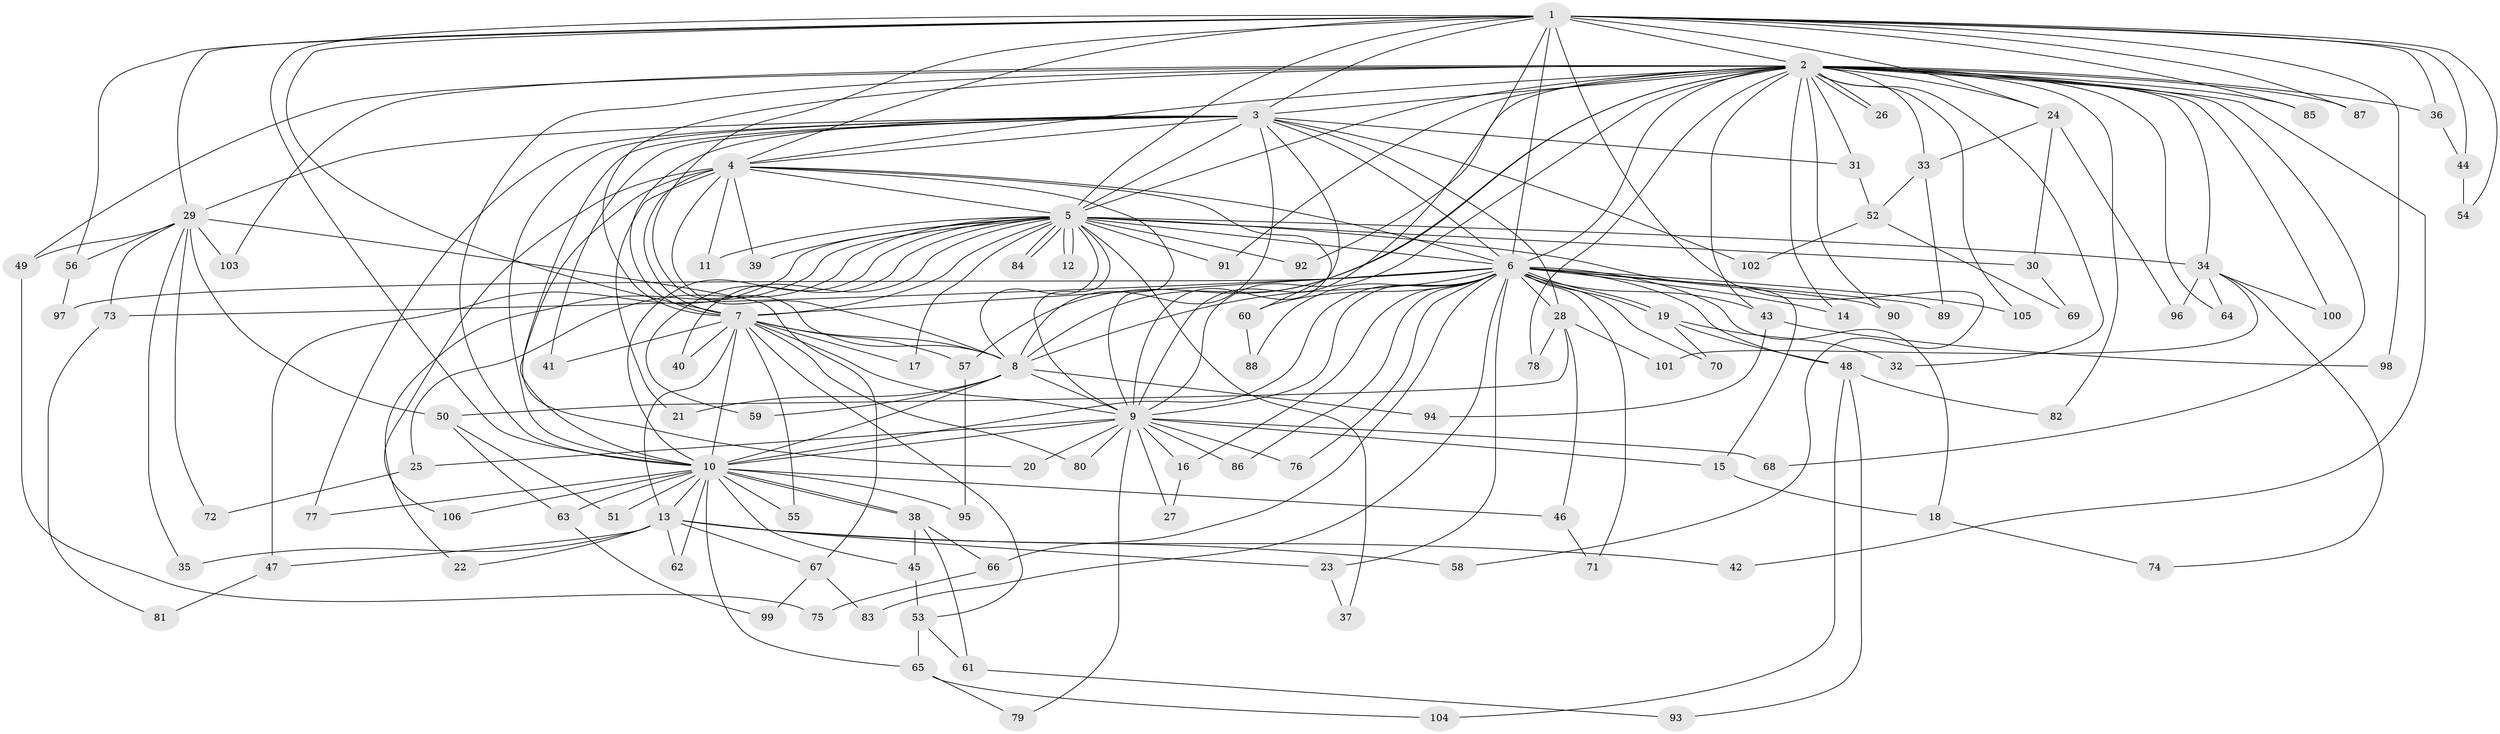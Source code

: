 // coarse degree distribution, {10: 0.058823529411764705, 18: 0.029411764705882353, 12: 0.058823529411764705, 17: 0.058823529411764705, 14: 0.029411764705882353, 16: 0.029411764705882353, 1: 0.058823529411764705, 6: 0.058823529411764705, 2: 0.11764705882352941, 3: 0.29411764705882354, 5: 0.11764705882352941, 4: 0.08823529411764706}
// Generated by graph-tools (version 1.1) at 2025/49/03/04/25 22:49:49]
// undirected, 106 vertices, 237 edges
graph export_dot {
  node [color=gray90,style=filled];
  1;
  2;
  3;
  4;
  5;
  6;
  7;
  8;
  9;
  10;
  11;
  12;
  13;
  14;
  15;
  16;
  17;
  18;
  19;
  20;
  21;
  22;
  23;
  24;
  25;
  26;
  27;
  28;
  29;
  30;
  31;
  32;
  33;
  34;
  35;
  36;
  37;
  38;
  39;
  40;
  41;
  42;
  43;
  44;
  45;
  46;
  47;
  48;
  49;
  50;
  51;
  52;
  53;
  54;
  55;
  56;
  57;
  58;
  59;
  60;
  61;
  62;
  63;
  64;
  65;
  66;
  67;
  68;
  69;
  70;
  71;
  72;
  73;
  74;
  75;
  76;
  77;
  78;
  79;
  80;
  81;
  82;
  83;
  84;
  85;
  86;
  87;
  88;
  89;
  90;
  91;
  92;
  93;
  94;
  95;
  96;
  97;
  98;
  99;
  100;
  101;
  102;
  103;
  104;
  105;
  106;
  1 -- 2;
  1 -- 3;
  1 -- 4;
  1 -- 5;
  1 -- 6;
  1 -- 7;
  1 -- 8;
  1 -- 9;
  1 -- 10;
  1 -- 24;
  1 -- 29;
  1 -- 36;
  1 -- 44;
  1 -- 54;
  1 -- 56;
  1 -- 58;
  1 -- 85;
  1 -- 87;
  1 -- 98;
  2 -- 3;
  2 -- 4;
  2 -- 5;
  2 -- 6;
  2 -- 7;
  2 -- 8;
  2 -- 9;
  2 -- 10;
  2 -- 14;
  2 -- 24;
  2 -- 26;
  2 -- 26;
  2 -- 31;
  2 -- 32;
  2 -- 33;
  2 -- 34;
  2 -- 36;
  2 -- 42;
  2 -- 43;
  2 -- 49;
  2 -- 57;
  2 -- 64;
  2 -- 68;
  2 -- 78;
  2 -- 82;
  2 -- 85;
  2 -- 87;
  2 -- 90;
  2 -- 91;
  2 -- 92;
  2 -- 100;
  2 -- 103;
  2 -- 105;
  3 -- 4;
  3 -- 5;
  3 -- 6;
  3 -- 7;
  3 -- 8;
  3 -- 9;
  3 -- 10;
  3 -- 20;
  3 -- 28;
  3 -- 29;
  3 -- 31;
  3 -- 41;
  3 -- 77;
  3 -- 102;
  4 -- 5;
  4 -- 6;
  4 -- 7;
  4 -- 8;
  4 -- 9;
  4 -- 10;
  4 -- 11;
  4 -- 21;
  4 -- 39;
  4 -- 60;
  4 -- 106;
  5 -- 6;
  5 -- 7;
  5 -- 8;
  5 -- 9;
  5 -- 10;
  5 -- 11;
  5 -- 12;
  5 -- 12;
  5 -- 15;
  5 -- 17;
  5 -- 22;
  5 -- 25;
  5 -- 30;
  5 -- 34;
  5 -- 37;
  5 -- 39;
  5 -- 40;
  5 -- 47;
  5 -- 59;
  5 -- 84;
  5 -- 84;
  5 -- 91;
  5 -- 92;
  6 -- 7;
  6 -- 8;
  6 -- 9;
  6 -- 10;
  6 -- 14;
  6 -- 16;
  6 -- 18;
  6 -- 19;
  6 -- 19;
  6 -- 23;
  6 -- 28;
  6 -- 43;
  6 -- 48;
  6 -- 60;
  6 -- 66;
  6 -- 70;
  6 -- 71;
  6 -- 73;
  6 -- 76;
  6 -- 83;
  6 -- 86;
  6 -- 88;
  6 -- 89;
  6 -- 90;
  6 -- 97;
  6 -- 105;
  7 -- 8;
  7 -- 9;
  7 -- 10;
  7 -- 13;
  7 -- 17;
  7 -- 40;
  7 -- 41;
  7 -- 53;
  7 -- 55;
  7 -- 57;
  7 -- 80;
  8 -- 9;
  8 -- 10;
  8 -- 21;
  8 -- 59;
  8 -- 94;
  9 -- 10;
  9 -- 15;
  9 -- 16;
  9 -- 20;
  9 -- 25;
  9 -- 27;
  9 -- 68;
  9 -- 76;
  9 -- 79;
  9 -- 80;
  9 -- 86;
  10 -- 13;
  10 -- 38;
  10 -- 38;
  10 -- 45;
  10 -- 46;
  10 -- 51;
  10 -- 55;
  10 -- 62;
  10 -- 63;
  10 -- 65;
  10 -- 77;
  10 -- 95;
  10 -- 106;
  13 -- 22;
  13 -- 23;
  13 -- 35;
  13 -- 42;
  13 -- 47;
  13 -- 58;
  13 -- 62;
  13 -- 67;
  15 -- 18;
  16 -- 27;
  18 -- 74;
  19 -- 32;
  19 -- 48;
  19 -- 70;
  23 -- 37;
  24 -- 30;
  24 -- 33;
  24 -- 96;
  25 -- 72;
  28 -- 46;
  28 -- 50;
  28 -- 78;
  28 -- 101;
  29 -- 35;
  29 -- 49;
  29 -- 50;
  29 -- 56;
  29 -- 67;
  29 -- 72;
  29 -- 73;
  29 -- 103;
  30 -- 69;
  31 -- 52;
  33 -- 52;
  33 -- 89;
  34 -- 64;
  34 -- 74;
  34 -- 96;
  34 -- 100;
  34 -- 101;
  36 -- 44;
  38 -- 45;
  38 -- 61;
  38 -- 66;
  43 -- 94;
  43 -- 98;
  44 -- 54;
  45 -- 53;
  46 -- 71;
  47 -- 81;
  48 -- 82;
  48 -- 93;
  48 -- 104;
  49 -- 75;
  50 -- 51;
  50 -- 63;
  52 -- 69;
  52 -- 102;
  53 -- 61;
  53 -- 65;
  56 -- 97;
  57 -- 95;
  60 -- 88;
  61 -- 93;
  63 -- 99;
  65 -- 79;
  65 -- 104;
  66 -- 75;
  67 -- 83;
  67 -- 99;
  73 -- 81;
}
